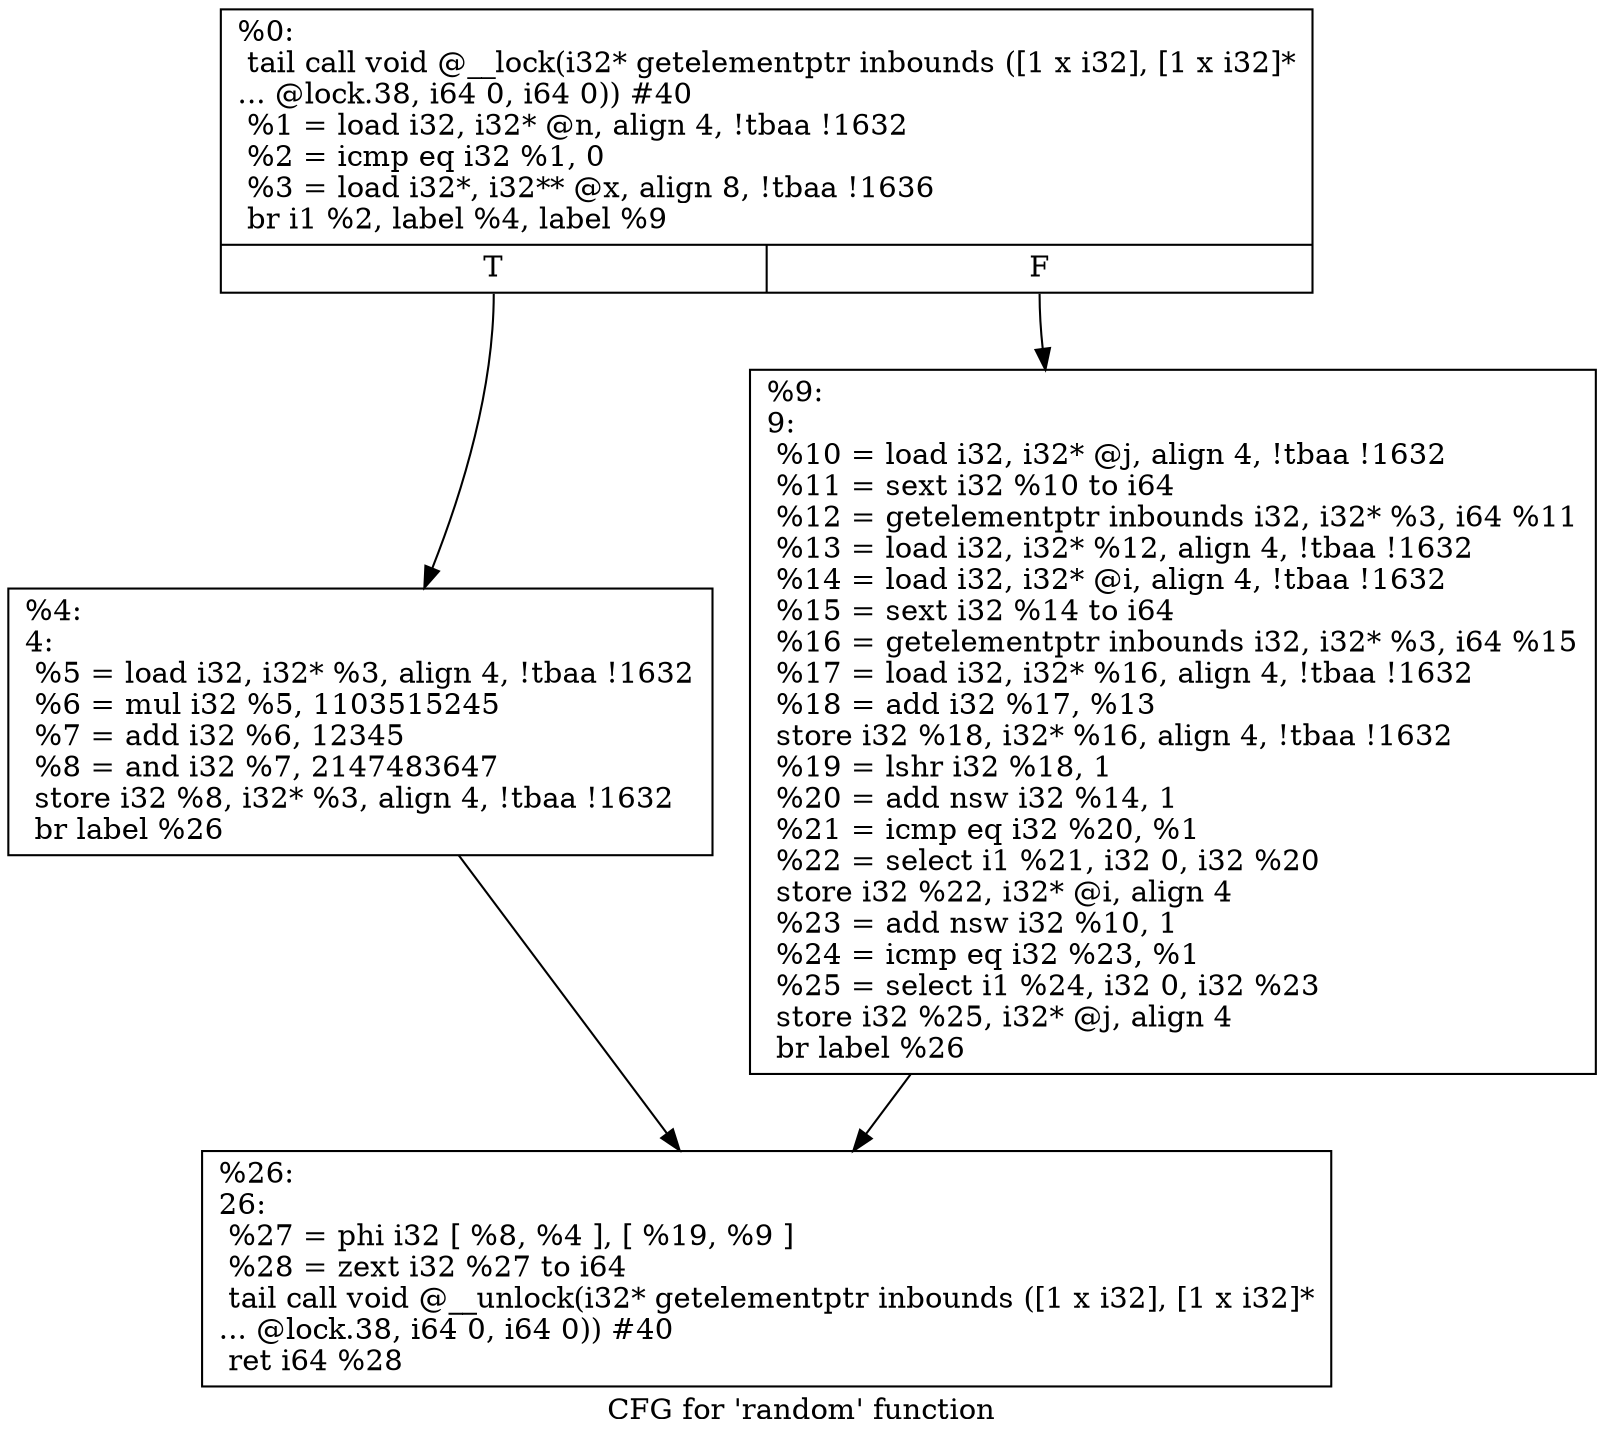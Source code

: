 digraph "CFG for 'random' function" {
	label="CFG for 'random' function";

	Node0x184be90 [shape=record,label="{%0:\l  tail call void @__lock(i32* getelementptr inbounds ([1 x i32], [1 x i32]*\l... @lock.38, i64 0, i64 0)) #40\l  %1 = load i32, i32* @n, align 4, !tbaa !1632\l  %2 = icmp eq i32 %1, 0\l  %3 = load i32*, i32** @x, align 8, !tbaa !1636\l  br i1 %2, label %4, label %9\l|{<s0>T|<s1>F}}"];
	Node0x184be90:s0 -> Node0x184ca10;
	Node0x184be90:s1 -> Node0x184ca60;
	Node0x184ca10 [shape=record,label="{%4:\l4:                                                \l  %5 = load i32, i32* %3, align 4, !tbaa !1632\l  %6 = mul i32 %5, 1103515245\l  %7 = add i32 %6, 12345\l  %8 = and i32 %7, 2147483647\l  store i32 %8, i32* %3, align 4, !tbaa !1632\l  br label %26\l}"];
	Node0x184ca10 -> Node0x184cab0;
	Node0x184ca60 [shape=record,label="{%9:\l9:                                                \l  %10 = load i32, i32* @j, align 4, !tbaa !1632\l  %11 = sext i32 %10 to i64\l  %12 = getelementptr inbounds i32, i32* %3, i64 %11\l  %13 = load i32, i32* %12, align 4, !tbaa !1632\l  %14 = load i32, i32* @i, align 4, !tbaa !1632\l  %15 = sext i32 %14 to i64\l  %16 = getelementptr inbounds i32, i32* %3, i64 %15\l  %17 = load i32, i32* %16, align 4, !tbaa !1632\l  %18 = add i32 %17, %13\l  store i32 %18, i32* %16, align 4, !tbaa !1632\l  %19 = lshr i32 %18, 1\l  %20 = add nsw i32 %14, 1\l  %21 = icmp eq i32 %20, %1\l  %22 = select i1 %21, i32 0, i32 %20\l  store i32 %22, i32* @i, align 4\l  %23 = add nsw i32 %10, 1\l  %24 = icmp eq i32 %23, %1\l  %25 = select i1 %24, i32 0, i32 %23\l  store i32 %25, i32* @j, align 4\l  br label %26\l}"];
	Node0x184ca60 -> Node0x184cab0;
	Node0x184cab0 [shape=record,label="{%26:\l26:                                               \l  %27 = phi i32 [ %8, %4 ], [ %19, %9 ]\l  %28 = zext i32 %27 to i64\l  tail call void @__unlock(i32* getelementptr inbounds ([1 x i32], [1 x i32]*\l... @lock.38, i64 0, i64 0)) #40\l  ret i64 %28\l}"];
}
